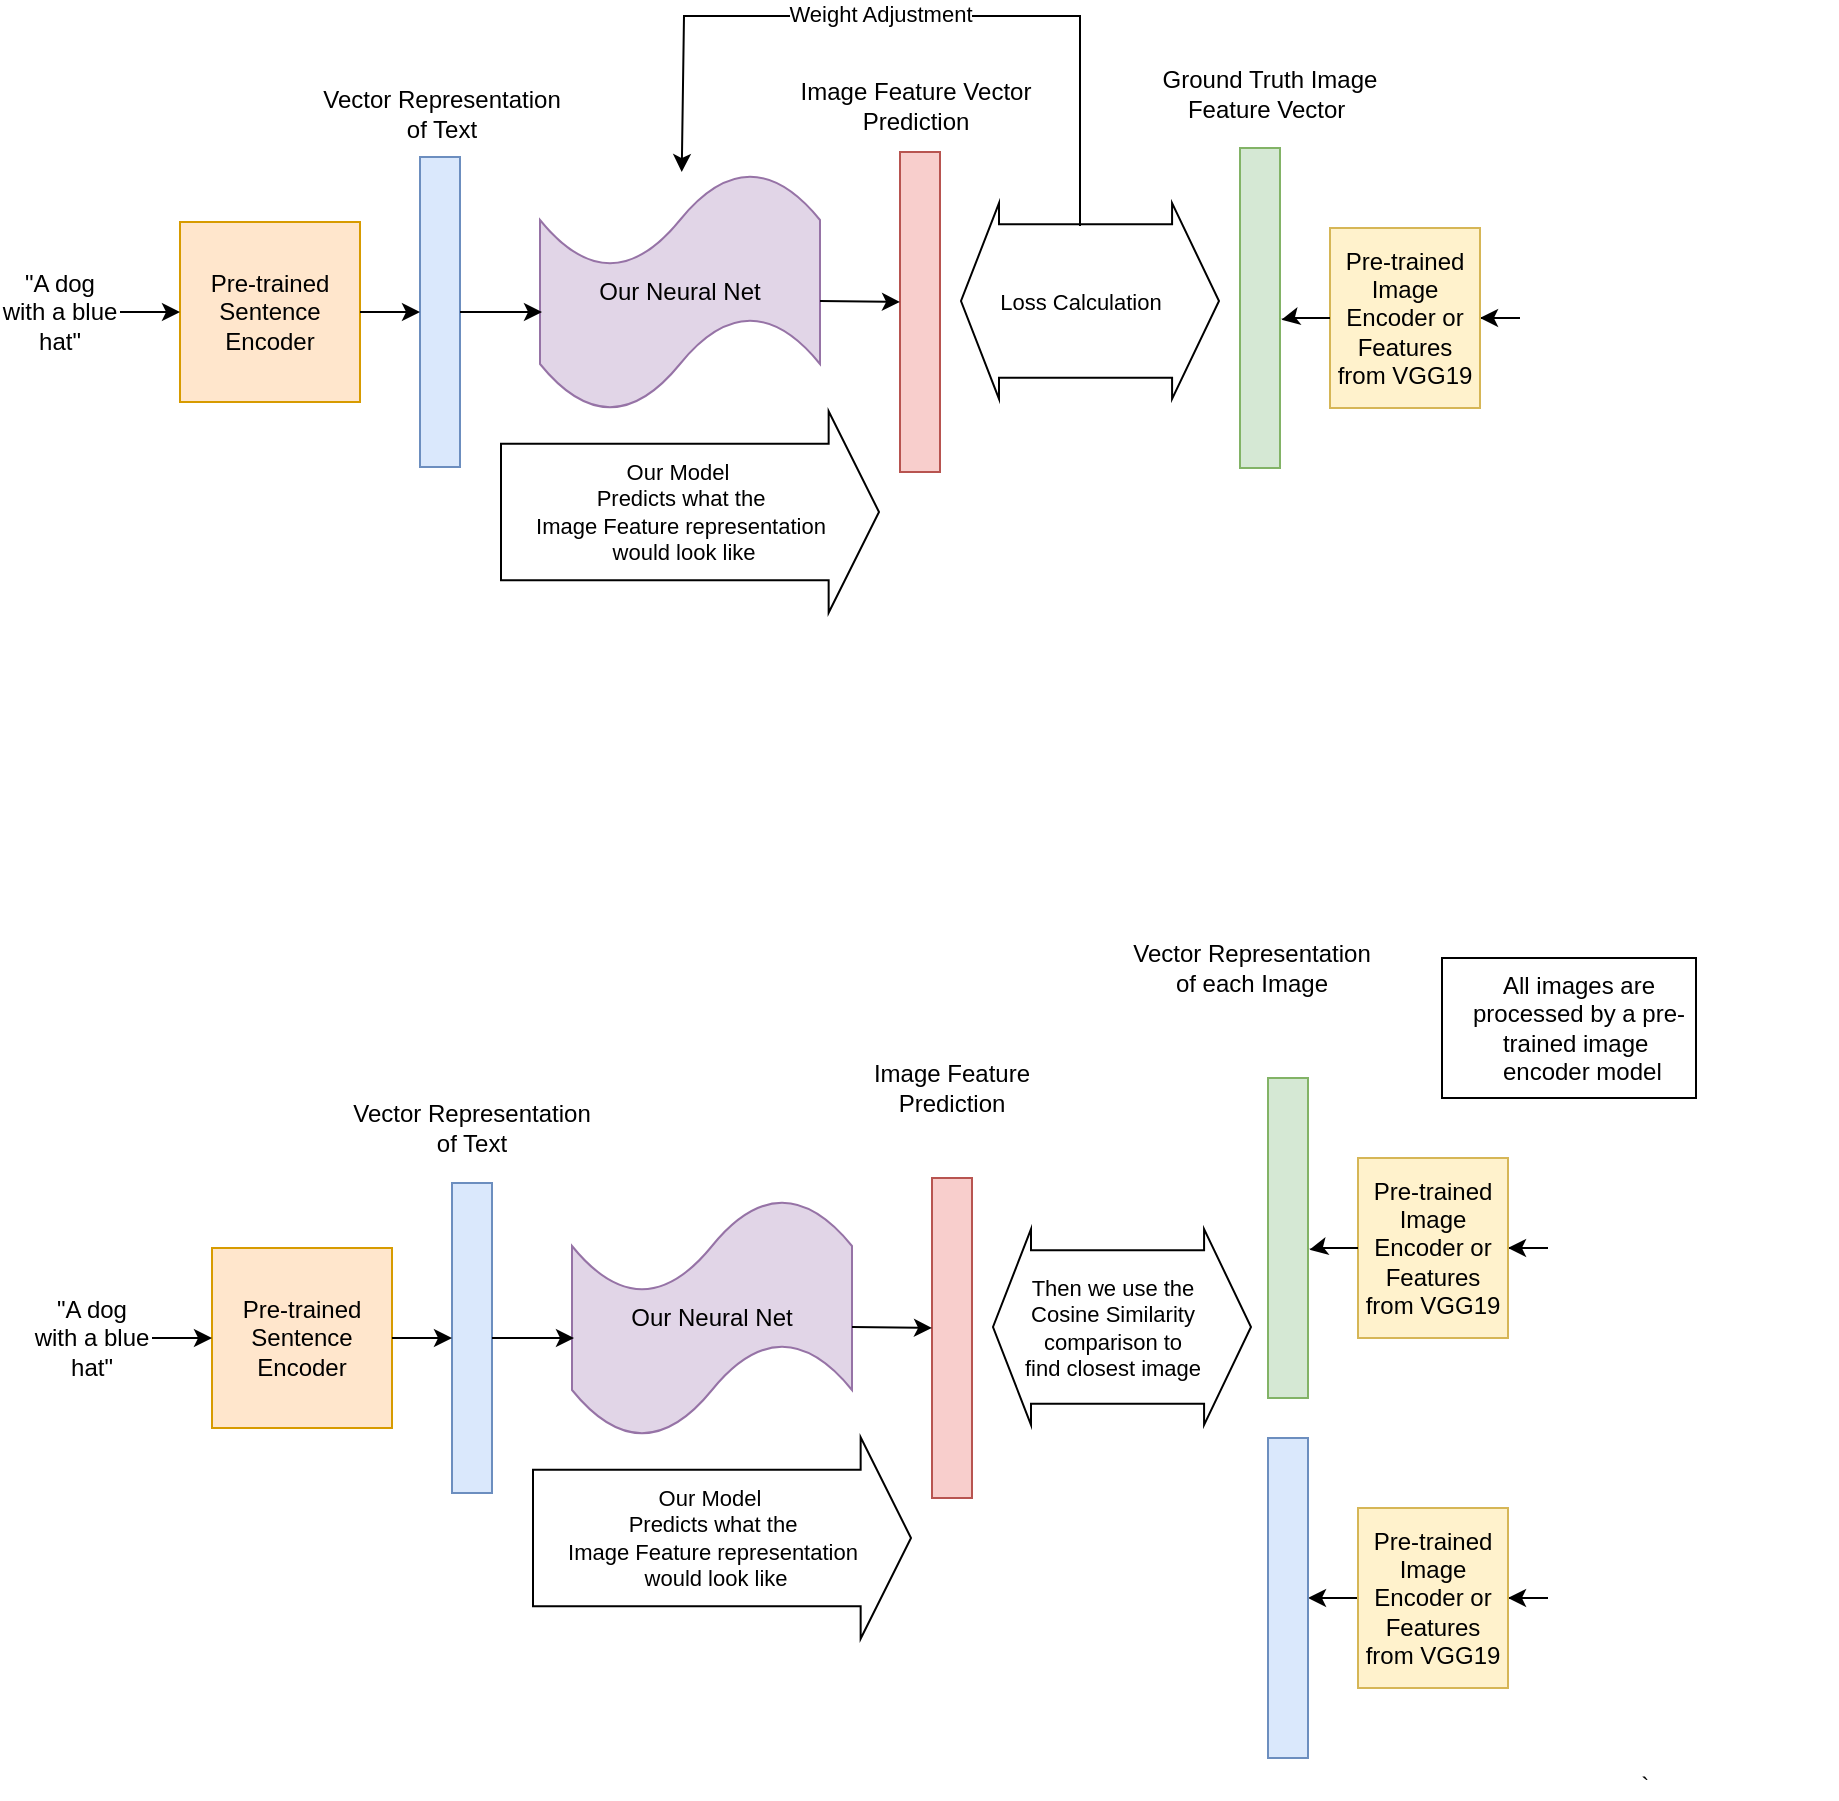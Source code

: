 <mxfile version="26.1.3">
  <diagram name="Page-1" id="OzEsfnNPmb5Dr2YRYola">
    <mxGraphModel dx="1513" dy="967" grid="0" gridSize="10" guides="0" tooltips="1" connect="1" arrows="1" fold="1" page="0" pageScale="1" pageWidth="850" pageHeight="1100" math="0" shadow="0">
      <root>
        <mxCell id="0" />
        <mxCell id="1" parent="0" />
        <mxCell id="D2Z6zz4tuJewYaayQMhZ-44" value="" style="rounded=0;whiteSpace=wrap;html=1;" vertex="1" parent="1">
          <mxGeometry x="707" y="101" width="127" height="70" as="geometry" />
        </mxCell>
        <mxCell id="D2Z6zz4tuJewYaayQMhZ-1" value="Pre-trained Sentence Encoder" style="rounded=0;whiteSpace=wrap;html=1;fillColor=#ffe6cc;strokeColor=#d79b00;" vertex="1" parent="1">
          <mxGeometry x="92" y="246" width="90" height="90" as="geometry" />
        </mxCell>
        <mxCell id="D2Z6zz4tuJewYaayQMhZ-2" value="" style="rounded=0;whiteSpace=wrap;html=1;fillColor=#dae8fc;strokeColor=#6c8ebf;" vertex="1" parent="1">
          <mxGeometry x="212" y="213.5" width="20" height="155" as="geometry" />
        </mxCell>
        <mxCell id="D2Z6zz4tuJewYaayQMhZ-3" value="" style="endArrow=classic;html=1;rounded=0;exitX=1;exitY=0.5;exitDx=0;exitDy=0;entryX=0;entryY=0.5;entryDx=0;entryDy=0;" edge="1" parent="1" source="D2Z6zz4tuJewYaayQMhZ-1" target="D2Z6zz4tuJewYaayQMhZ-2">
          <mxGeometry width="50" height="50" relative="1" as="geometry">
            <mxPoint x="352" y="351" as="sourcePoint" />
            <mxPoint x="212" y="286" as="targetPoint" />
          </mxGeometry>
        </mxCell>
        <mxCell id="D2Z6zz4tuJewYaayQMhZ-36" value="" style="edgeStyle=orthogonalEdgeStyle;rounded=0;orthogonalLoop=1;jettySize=auto;html=1;" edge="1" parent="1" source="D2Z6zz4tuJewYaayQMhZ-5" target="D2Z6zz4tuJewYaayQMhZ-1">
          <mxGeometry relative="1" as="geometry" />
        </mxCell>
        <mxCell id="D2Z6zz4tuJewYaayQMhZ-5" value="&quot;A dog with a blue hat&quot;" style="text;html=1;align=center;verticalAlign=middle;whiteSpace=wrap;rounded=0;" vertex="1" parent="1">
          <mxGeometry x="2" y="276" width="60" height="30" as="geometry" />
        </mxCell>
        <mxCell id="D2Z6zz4tuJewYaayQMhZ-6" value="Vector Representation of Text" style="text;html=1;align=center;verticalAlign=middle;whiteSpace=wrap;rounded=0;" vertex="1" parent="1">
          <mxGeometry x="157" y="171" width="130" height="30" as="geometry" />
        </mxCell>
        <mxCell id="D2Z6zz4tuJewYaayQMhZ-7" value="Our Neural Net" style="shape=tape;whiteSpace=wrap;html=1;fillColor=#e1d5e7;strokeColor=#9673a6;" vertex="1" parent="1">
          <mxGeometry x="272" y="221" width="140" height="120" as="geometry" />
        </mxCell>
        <mxCell id="D2Z6zz4tuJewYaayQMhZ-8" value="" style="rounded=0;whiteSpace=wrap;html=1;fillColor=#f8cecc;strokeColor=#b85450;" vertex="1" parent="1">
          <mxGeometry x="452" y="211" width="20" height="160" as="geometry" />
        </mxCell>
        <mxCell id="D2Z6zz4tuJewYaayQMhZ-9" value="Image Feature Prediction" style="text;html=1;align=center;verticalAlign=middle;whiteSpace=wrap;rounded=0;" vertex="1" parent="1">
          <mxGeometry x="397" y="151" width="130" height="30" as="geometry" />
        </mxCell>
        <mxCell id="D2Z6zz4tuJewYaayQMhZ-10" value="" style="endArrow=classic;html=1;rounded=0;exitX=1;exitY=0.5;exitDx=0;exitDy=0;" edge="1" parent="1" source="D2Z6zz4tuJewYaayQMhZ-2">
          <mxGeometry width="50" height="50" relative="1" as="geometry">
            <mxPoint x="232" y="289" as="sourcePoint" />
            <mxPoint x="273" y="291" as="targetPoint" />
          </mxGeometry>
        </mxCell>
        <mxCell id="D2Z6zz4tuJewYaayQMhZ-11" value="" style="endArrow=classic;html=1;rounded=0;exitX=1;exitY=0.5;exitDx=0;exitDy=0;" edge="1" parent="1">
          <mxGeometry width="50" height="50" relative="1" as="geometry">
            <mxPoint x="412" y="285.5" as="sourcePoint" />
            <mxPoint x="452" y="286" as="targetPoint" />
          </mxGeometry>
        </mxCell>
        <mxCell id="D2Z6zz4tuJewYaayQMhZ-39" value="" style="edgeStyle=orthogonalEdgeStyle;rounded=0;orthogonalLoop=1;jettySize=auto;html=1;" edge="1" parent="1" source="D2Z6zz4tuJewYaayQMhZ-13" target="D2Z6zz4tuJewYaayQMhZ-37">
          <mxGeometry relative="1" as="geometry" />
        </mxCell>
        <mxCell id="D2Z6zz4tuJewYaayQMhZ-13" value="" style="shape=image;verticalLabelPosition=bottom;labelBackgroundColor=default;verticalAlign=top;aspect=fixed;imageAspect=0;image=https://images4-a.ravelrycache.com/uploads/LuckyFoxKnits/502380641/BLue_Bobble_Hat_Cover_medium2.jpg;" vertex="1" parent="1">
          <mxGeometry x="757" y="196.81" width="147.47" height="98.39" as="geometry" />
        </mxCell>
        <mxCell id="D2Z6zz4tuJewYaayQMhZ-41" style="edgeStyle=orthogonalEdgeStyle;rounded=0;orthogonalLoop=1;jettySize=auto;html=1;entryX=1;entryY=0.5;entryDx=0;entryDy=0;" edge="1" parent="1" source="D2Z6zz4tuJewYaayQMhZ-14" target="D2Z6zz4tuJewYaayQMhZ-15">
          <mxGeometry relative="1" as="geometry">
            <mxPoint x="747" y="421" as="targetPoint" />
          </mxGeometry>
        </mxCell>
        <mxCell id="D2Z6zz4tuJewYaayQMhZ-14" value="`" style="shape=image;verticalLabelPosition=bottom;labelBackgroundColor=default;verticalAlign=top;aspect=fixed;imageAspect=0;image=https://i.etsystatic.com/10692466/r/il/06e9cc/2194876767/il_fullxfull.2194876767_c2rm.jpg;" vertex="1" parent="1">
          <mxGeometry x="757" y="341" width="103.33" height="160" as="geometry" />
        </mxCell>
        <mxCell id="D2Z6zz4tuJewYaayQMhZ-42" style="edgeStyle=orthogonalEdgeStyle;rounded=0;orthogonalLoop=1;jettySize=auto;html=1;entryX=1;entryY=0.5;entryDx=0;entryDy=0;" edge="1" parent="1" source="D2Z6zz4tuJewYaayQMhZ-15" target="D2Z6zz4tuJewYaayQMhZ-22">
          <mxGeometry relative="1" as="geometry">
            <mxPoint x="647" y="421" as="targetPoint" />
          </mxGeometry>
        </mxCell>
        <mxCell id="D2Z6zz4tuJewYaayQMhZ-15" value="Pre-trained Image Encoder or Features from VGG19" style="rounded=0;whiteSpace=wrap;html=1;fillColor=#fff2cc;strokeColor=#d6b656;" vertex="1" parent="1">
          <mxGeometry x="665" y="376" width="75" height="90" as="geometry" />
        </mxCell>
        <mxCell id="D2Z6zz4tuJewYaayQMhZ-22" value="" style="rounded=0;whiteSpace=wrap;html=1;fillColor=#dae8fc;strokeColor=#6c8ebf;" vertex="1" parent="1">
          <mxGeometry x="620" y="341" width="20" height="160" as="geometry" />
        </mxCell>
        <mxCell id="D2Z6zz4tuJewYaayQMhZ-23" value="" style="rounded=0;whiteSpace=wrap;html=1;fillColor=#d5e8d4;strokeColor=#82b366;" vertex="1" parent="1">
          <mxGeometry x="620" y="161" width="20" height="160" as="geometry" />
        </mxCell>
        <mxCell id="D2Z6zz4tuJewYaayQMhZ-25" value="Vector Representation of each Image" style="text;html=1;align=center;verticalAlign=middle;whiteSpace=wrap;rounded=0;" vertex="1" parent="1">
          <mxGeometry x="547" y="91" width="130" height="30" as="geometry" />
        </mxCell>
        <mxCell id="D2Z6zz4tuJewYaayQMhZ-26" value="" style="shape=flexArrow;endArrow=classic;startArrow=classic;html=1;rounded=0;width=76.818;endSize=7.486;" edge="1" parent="1">
          <mxGeometry width="100" height="100" relative="1" as="geometry">
            <mxPoint x="482" y="285.5" as="sourcePoint" />
            <mxPoint x="612" y="285.5" as="targetPoint" />
          </mxGeometry>
        </mxCell>
        <mxCell id="D2Z6zz4tuJewYaayQMhZ-27" value="Then we use the&lt;div&gt;Cosine Similarity&lt;div&gt;comparison to&lt;div&gt;find closest image&lt;/div&gt;&lt;/div&gt;&lt;/div&gt;" style="edgeLabel;html=1;align=center;verticalAlign=middle;resizable=0;points=[];" vertex="1" connectable="0" parent="D2Z6zz4tuJewYaayQMhZ-26">
          <mxGeometry x="0.424" y="7" relative="1" as="geometry">
            <mxPoint x="-33" y="7" as="offset" />
          </mxGeometry>
        </mxCell>
        <mxCell id="D2Z6zz4tuJewYaayQMhZ-28" value="All images are processed by a pre-trained image&amp;nbsp; &amp;nbsp;encoder model" style="text;html=1;align=center;verticalAlign=middle;whiteSpace=wrap;rounded=0;" vertex="1" parent="1">
          <mxGeometry x="713.17" y="121" width="125" height="30" as="geometry" />
        </mxCell>
        <mxCell id="D2Z6zz4tuJewYaayQMhZ-33" value="" style="shape=flexArrow;endArrow=classic;html=1;rounded=0;endWidth=31.389;endSize=8.058;width=68.333;" edge="1" parent="1">
          <mxGeometry width="50" height="50" relative="1" as="geometry">
            <mxPoint x="252" y="391" as="sourcePoint" />
            <mxPoint x="442" y="391" as="targetPoint" />
          </mxGeometry>
        </mxCell>
        <mxCell id="D2Z6zz4tuJewYaayQMhZ-34" value="Our Model&amp;nbsp;&lt;div&gt;Predicts what the&lt;/div&gt;&lt;div&gt;Image Feature representation&lt;/div&gt;&lt;div&gt;&amp;nbsp;would look like&lt;/div&gt;" style="edgeLabel;html=1;align=center;verticalAlign=middle;resizable=0;points=[];" vertex="1" connectable="0" parent="D2Z6zz4tuJewYaayQMhZ-33">
          <mxGeometry x="-0.033" y="-16" relative="1" as="geometry">
            <mxPoint x="-2" y="-16" as="offset" />
          </mxGeometry>
        </mxCell>
        <mxCell id="D2Z6zz4tuJewYaayQMhZ-37" value="Pre-trained Image Encoder or Features from VGG19" style="rounded=0;whiteSpace=wrap;html=1;fillColor=#fff2cc;strokeColor=#d6b656;" vertex="1" parent="1">
          <mxGeometry x="665" y="201" width="75" height="90" as="geometry" />
        </mxCell>
        <mxCell id="D2Z6zz4tuJewYaayQMhZ-40" style="edgeStyle=orthogonalEdgeStyle;rounded=0;orthogonalLoop=1;jettySize=auto;html=1;entryX=1.037;entryY=0.537;entryDx=0;entryDy=0;entryPerimeter=0;" edge="1" parent="1" source="D2Z6zz4tuJewYaayQMhZ-37" target="D2Z6zz4tuJewYaayQMhZ-23">
          <mxGeometry relative="1" as="geometry" />
        </mxCell>
        <mxCell id="D2Z6zz4tuJewYaayQMhZ-47" value="Pre-trained Sentence Encoder" style="rounded=0;whiteSpace=wrap;html=1;fillColor=#ffe6cc;strokeColor=#d79b00;" vertex="1" parent="1">
          <mxGeometry x="76" y="-267" width="90" height="90" as="geometry" />
        </mxCell>
        <mxCell id="D2Z6zz4tuJewYaayQMhZ-48" value="" style="rounded=0;whiteSpace=wrap;html=1;fillColor=#dae8fc;strokeColor=#6c8ebf;" vertex="1" parent="1">
          <mxGeometry x="196" y="-299.5" width="20" height="155" as="geometry" />
        </mxCell>
        <mxCell id="D2Z6zz4tuJewYaayQMhZ-49" value="" style="endArrow=classic;html=1;rounded=0;exitX=1;exitY=0.5;exitDx=0;exitDy=0;entryX=0;entryY=0.5;entryDx=0;entryDy=0;" edge="1" source="D2Z6zz4tuJewYaayQMhZ-47" target="D2Z6zz4tuJewYaayQMhZ-48" parent="1">
          <mxGeometry width="50" height="50" relative="1" as="geometry">
            <mxPoint x="336" y="-162" as="sourcePoint" />
            <mxPoint x="196" y="-227" as="targetPoint" />
          </mxGeometry>
        </mxCell>
        <mxCell id="D2Z6zz4tuJewYaayQMhZ-50" value="" style="edgeStyle=orthogonalEdgeStyle;rounded=0;orthogonalLoop=1;jettySize=auto;html=1;" edge="1" source="D2Z6zz4tuJewYaayQMhZ-51" target="D2Z6zz4tuJewYaayQMhZ-47" parent="1">
          <mxGeometry relative="1" as="geometry" />
        </mxCell>
        <mxCell id="D2Z6zz4tuJewYaayQMhZ-51" value="&quot;A dog with a blue hat&quot;" style="text;html=1;align=center;verticalAlign=middle;whiteSpace=wrap;rounded=0;" vertex="1" parent="1">
          <mxGeometry x="-14" y="-237" width="60" height="30" as="geometry" />
        </mxCell>
        <mxCell id="D2Z6zz4tuJewYaayQMhZ-52" value="Vector Representation of Text" style="text;html=1;align=center;verticalAlign=middle;whiteSpace=wrap;rounded=0;" vertex="1" parent="1">
          <mxGeometry x="142" y="-336" width="130" height="30" as="geometry" />
        </mxCell>
        <mxCell id="D2Z6zz4tuJewYaayQMhZ-53" value="Our Neural Net" style="shape=tape;whiteSpace=wrap;html=1;fillColor=#e1d5e7;strokeColor=#9673a6;" vertex="1" parent="1">
          <mxGeometry x="256" y="-292" width="140" height="120" as="geometry" />
        </mxCell>
        <mxCell id="D2Z6zz4tuJewYaayQMhZ-54" value="" style="rounded=0;whiteSpace=wrap;html=1;fillColor=#f8cecc;strokeColor=#b85450;" vertex="1" parent="1">
          <mxGeometry x="436" y="-302" width="20" height="160" as="geometry" />
        </mxCell>
        <mxCell id="D2Z6zz4tuJewYaayQMhZ-55" value="Image Feature Vector Prediction" style="text;html=1;align=center;verticalAlign=middle;whiteSpace=wrap;rounded=0;" vertex="1" parent="1">
          <mxGeometry x="379" y="-340" width="130" height="30" as="geometry" />
        </mxCell>
        <mxCell id="D2Z6zz4tuJewYaayQMhZ-56" value="" style="endArrow=classic;html=1;rounded=0;exitX=1;exitY=0.5;exitDx=0;exitDy=0;" edge="1" source="D2Z6zz4tuJewYaayQMhZ-48" parent="1">
          <mxGeometry width="50" height="50" relative="1" as="geometry">
            <mxPoint x="216" y="-224" as="sourcePoint" />
            <mxPoint x="257" y="-222" as="targetPoint" />
          </mxGeometry>
        </mxCell>
        <mxCell id="D2Z6zz4tuJewYaayQMhZ-57" value="" style="endArrow=classic;html=1;rounded=0;exitX=1;exitY=0.5;exitDx=0;exitDy=0;" edge="1" parent="1">
          <mxGeometry width="50" height="50" relative="1" as="geometry">
            <mxPoint x="396" y="-227.5" as="sourcePoint" />
            <mxPoint x="436" y="-227" as="targetPoint" />
          </mxGeometry>
        </mxCell>
        <mxCell id="D2Z6zz4tuJewYaayQMhZ-58" value="" style="edgeStyle=orthogonalEdgeStyle;rounded=0;orthogonalLoop=1;jettySize=auto;html=1;" edge="1" source="D2Z6zz4tuJewYaayQMhZ-59" target="D2Z6zz4tuJewYaayQMhZ-72" parent="1">
          <mxGeometry relative="1" as="geometry" />
        </mxCell>
        <mxCell id="D2Z6zz4tuJewYaayQMhZ-59" value="" style="shape=image;verticalLabelPosition=bottom;labelBackgroundColor=default;verticalAlign=top;aspect=fixed;imageAspect=0;image=https://images4-a.ravelrycache.com/uploads/LuckyFoxKnits/502380641/BLue_Bobble_Hat_Cover_medium2.jpg;" vertex="1" parent="1">
          <mxGeometry x="743" y="-268.19" width="147.47" height="98.39" as="geometry" />
        </mxCell>
        <mxCell id="D2Z6zz4tuJewYaayQMhZ-65" value="" style="rounded=0;whiteSpace=wrap;html=1;fillColor=#d5e8d4;strokeColor=#82b366;" vertex="1" parent="1">
          <mxGeometry x="606" y="-304" width="20" height="160" as="geometry" />
        </mxCell>
        <mxCell id="D2Z6zz4tuJewYaayQMhZ-66" value="Ground Truth Image Feature Vector&amp;nbsp;" style="text;html=1;align=center;verticalAlign=middle;whiteSpace=wrap;rounded=0;" vertex="1" parent="1">
          <mxGeometry x="556" y="-346" width="130" height="30" as="geometry" />
        </mxCell>
        <mxCell id="D2Z6zz4tuJewYaayQMhZ-67" value="" style="shape=flexArrow;endArrow=classic;startArrow=classic;html=1;rounded=0;width=76.818;endSize=7.486;" edge="1" parent="1">
          <mxGeometry width="100" height="100" relative="1" as="geometry">
            <mxPoint x="466" y="-227.5" as="sourcePoint" />
            <mxPoint x="596" y="-227.5" as="targetPoint" />
          </mxGeometry>
        </mxCell>
        <mxCell id="D2Z6zz4tuJewYaayQMhZ-68" value="Loss Calculation" style="edgeLabel;html=1;align=center;verticalAlign=middle;resizable=0;points=[];" vertex="1" connectable="0" parent="D2Z6zz4tuJewYaayQMhZ-67">
          <mxGeometry x="0.424" y="7" relative="1" as="geometry">
            <mxPoint x="-33" y="7" as="offset" />
          </mxGeometry>
        </mxCell>
        <mxCell id="D2Z6zz4tuJewYaayQMhZ-70" value="" style="shape=flexArrow;endArrow=classic;html=1;rounded=0;endWidth=31.389;endSize=8.058;width=68.333;" edge="1" parent="1">
          <mxGeometry width="50" height="50" relative="1" as="geometry">
            <mxPoint x="236" y="-122" as="sourcePoint" />
            <mxPoint x="426" y="-122" as="targetPoint" />
          </mxGeometry>
        </mxCell>
        <mxCell id="D2Z6zz4tuJewYaayQMhZ-71" value="Our Model&amp;nbsp;&lt;div&gt;Predicts what the&lt;/div&gt;&lt;div&gt;Image Feature representation&lt;/div&gt;&lt;div&gt;&amp;nbsp;would look like&lt;/div&gt;" style="edgeLabel;html=1;align=center;verticalAlign=middle;resizable=0;points=[];" vertex="1" connectable="0" parent="D2Z6zz4tuJewYaayQMhZ-70">
          <mxGeometry x="-0.033" y="-16" relative="1" as="geometry">
            <mxPoint x="-2" y="-16" as="offset" />
          </mxGeometry>
        </mxCell>
        <mxCell id="D2Z6zz4tuJewYaayQMhZ-72" value="Pre-trained Image Encoder or Features from VGG19" style="rounded=0;whiteSpace=wrap;html=1;fillColor=#fff2cc;strokeColor=#d6b656;" vertex="1" parent="1">
          <mxGeometry x="651" y="-264" width="75" height="90" as="geometry" />
        </mxCell>
        <mxCell id="D2Z6zz4tuJewYaayQMhZ-73" style="edgeStyle=orthogonalEdgeStyle;rounded=0;orthogonalLoop=1;jettySize=auto;html=1;entryX=1.037;entryY=0.537;entryDx=0;entryDy=0;entryPerimeter=0;" edge="1" source="D2Z6zz4tuJewYaayQMhZ-72" target="D2Z6zz4tuJewYaayQMhZ-65" parent="1">
          <mxGeometry relative="1" as="geometry" />
        </mxCell>
        <mxCell id="D2Z6zz4tuJewYaayQMhZ-75" value="" style="endArrow=classic;html=1;rounded=0;" edge="1" parent="1" target="D2Z6zz4tuJewYaayQMhZ-53">
          <mxGeometry width="50" height="50" relative="1" as="geometry">
            <mxPoint x="526" y="-265" as="sourcePoint" />
            <mxPoint x="320" y="-412" as="targetPoint" />
            <Array as="points">
              <mxPoint x="526" y="-370" />
              <mxPoint x="328" y="-370" />
            </Array>
          </mxGeometry>
        </mxCell>
        <mxCell id="D2Z6zz4tuJewYaayQMhZ-76" value="Weight Adjustment" style="edgeLabel;html=1;align=center;verticalAlign=middle;resizable=0;points=[];" vertex="1" connectable="0" parent="D2Z6zz4tuJewYaayQMhZ-75">
          <mxGeometry x="0.075" y="-1" relative="1" as="geometry">
            <mxPoint as="offset" />
          </mxGeometry>
        </mxCell>
      </root>
    </mxGraphModel>
  </diagram>
</mxfile>
